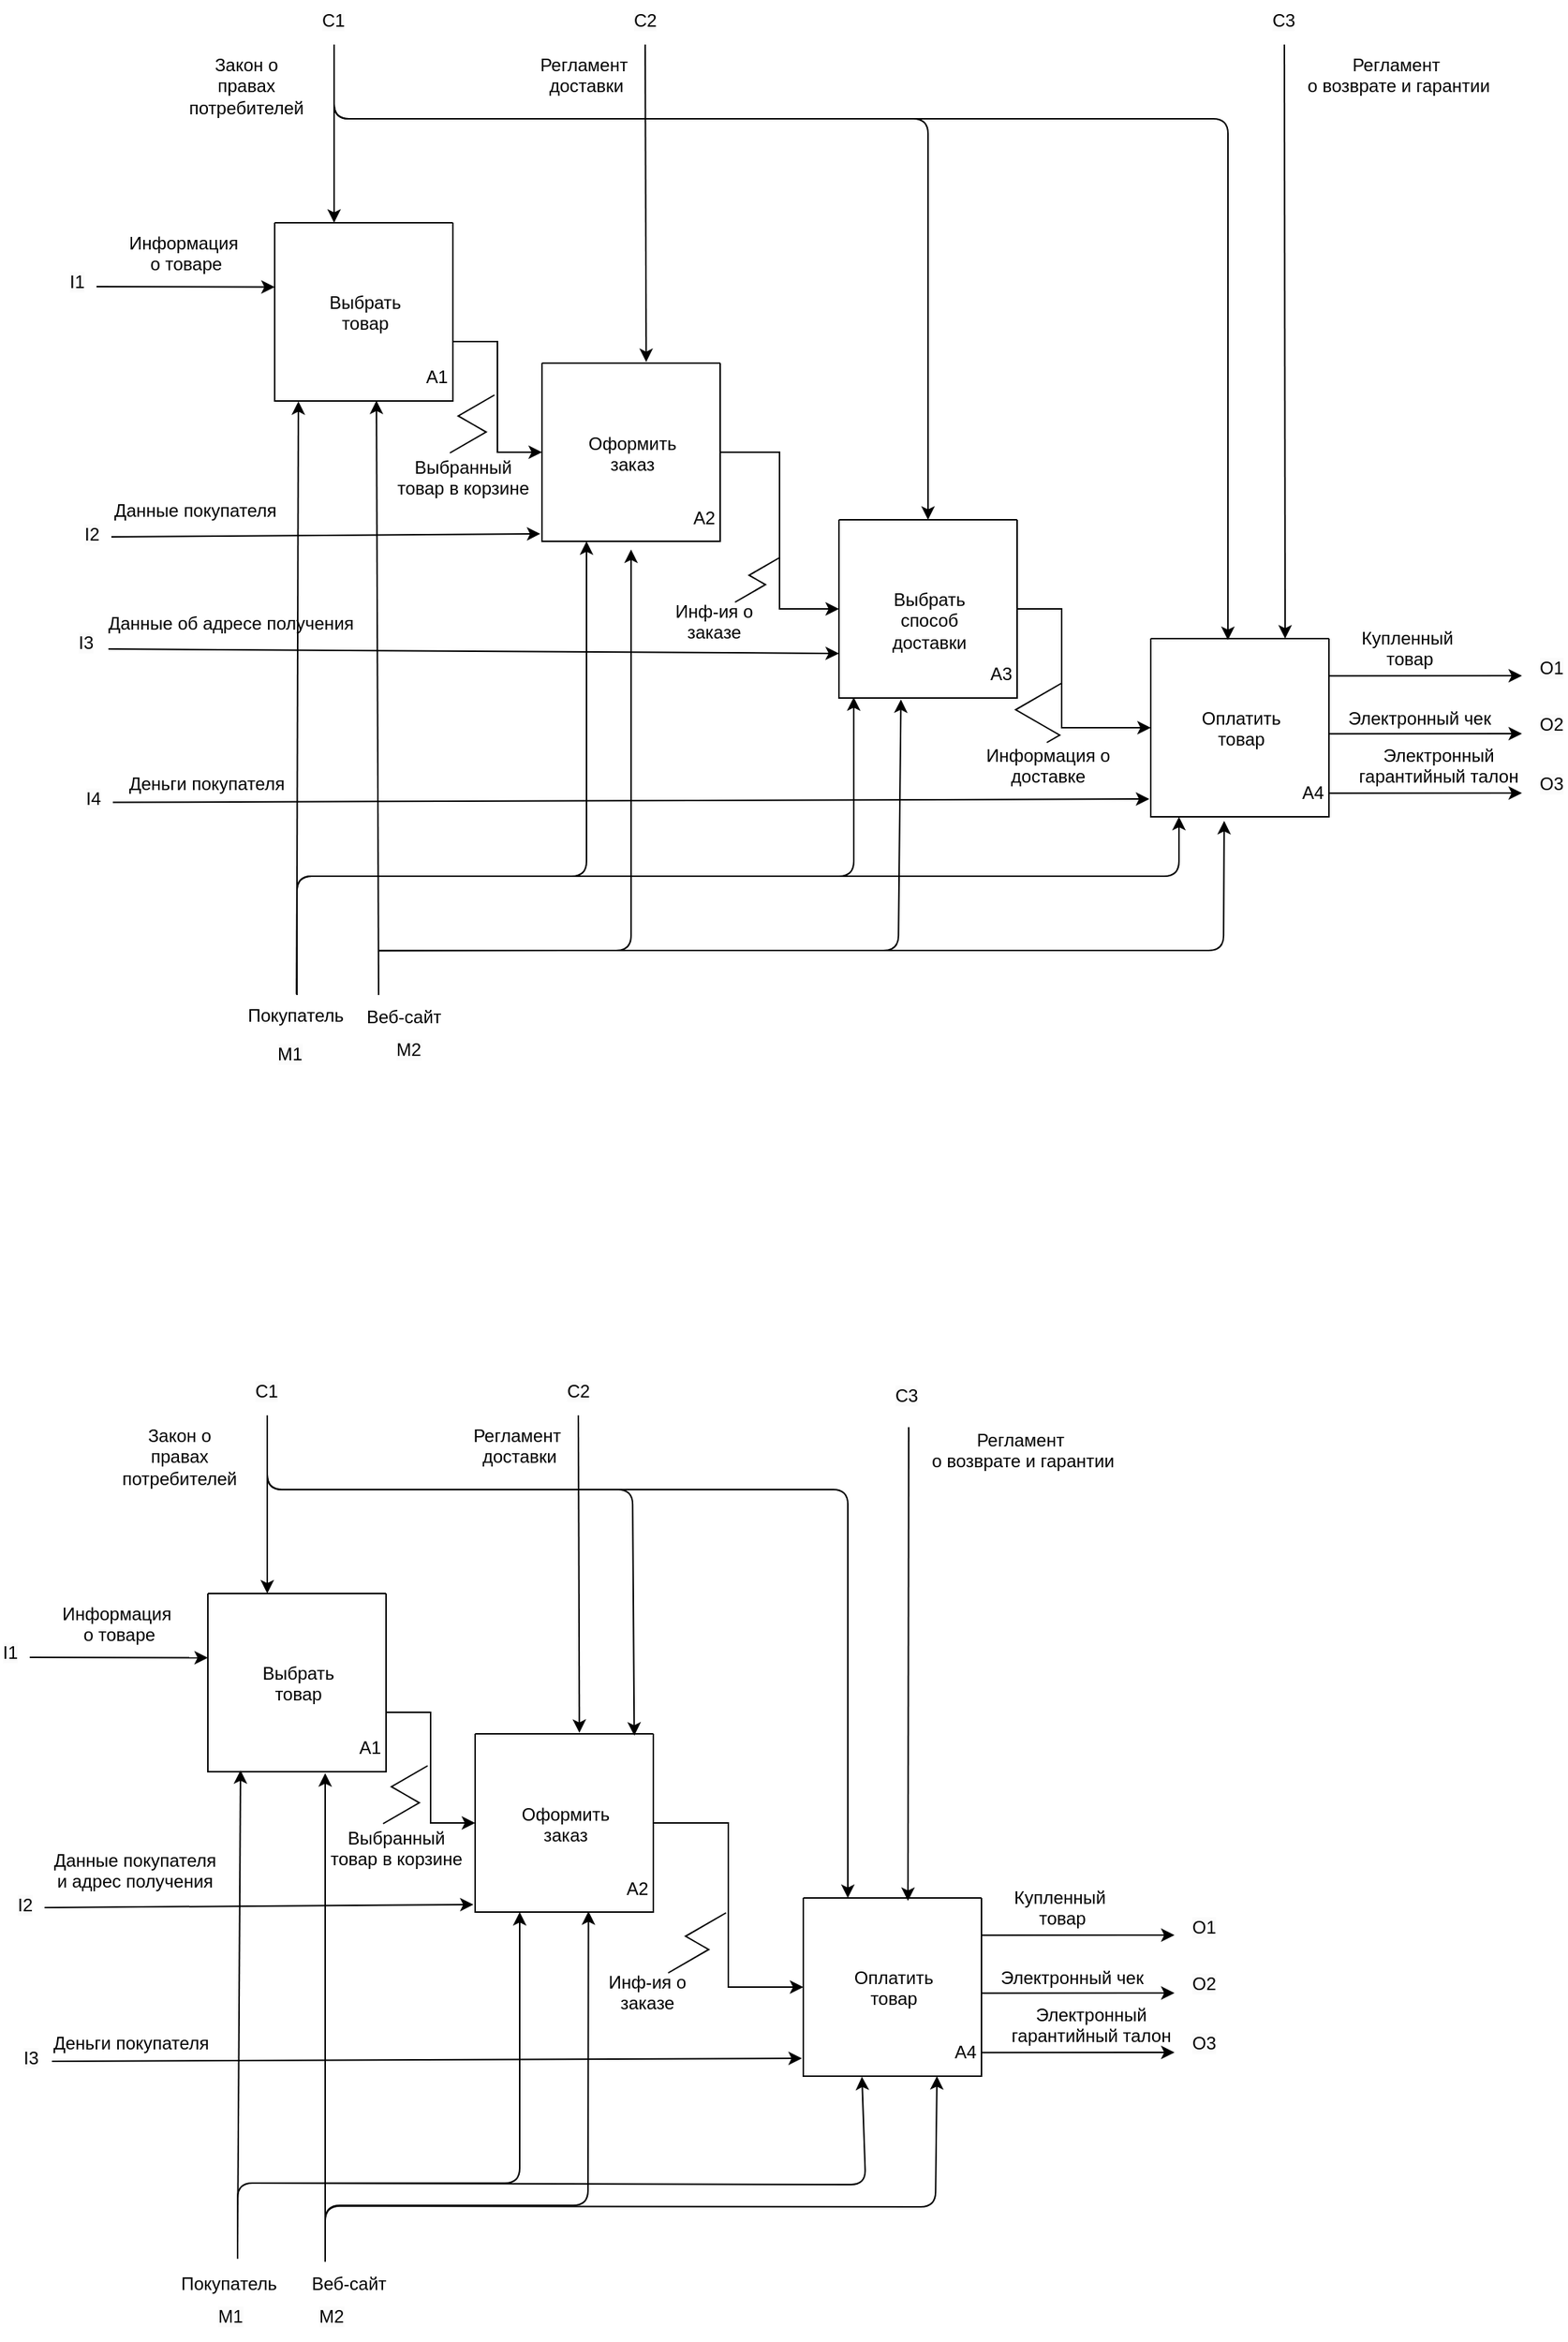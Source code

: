 <mxfile version="23.1.6" type="github">
  <diagram name="Страница — 1" id="Jler92Sf6NgUoxF8YKub">
    <mxGraphModel dx="1843" dy="1203" grid="0" gridSize="10" guides="1" tooltips="1" connect="1" arrows="1" fold="1" page="0" pageScale="1" pageWidth="827" pageHeight="1169" math="0" shadow="0">
      <root>
        <mxCell id="0" />
        <mxCell id="1" parent="0" />
        <mxCell id="cwH7nq8qHNRUDhoMwojD-1" style="edgeStyle=orthogonalEdgeStyle;rounded=0;orthogonalLoop=1;jettySize=auto;html=1;entryX=0;entryY=0.5;entryDx=0;entryDy=0;" parent="1" source="cwH7nq8qHNRUDhoMwojD-4" target="cwH7nq8qHNRUDhoMwojD-9" edge="1">
          <mxGeometry relative="1" as="geometry">
            <Array as="points">
              <mxPoint x="230" y="200" />
              <mxPoint x="230" y="275" />
            </Array>
          </mxGeometry>
        </mxCell>
        <mxCell id="cwH7nq8qHNRUDhoMwojD-4" value="" style="swimlane;startSize=0;" parent="1" vertex="1">
          <mxGeometry x="80" y="120" width="120" height="120" as="geometry" />
        </mxCell>
        <mxCell id="cwH7nq8qHNRUDhoMwojD-5" value="&lt;div style=&quot;text-align: center;&quot;&gt;А1&lt;/div&gt;" style="text;whiteSpace=wrap;html=1;" parent="cwH7nq8qHNRUDhoMwojD-4" vertex="1">
          <mxGeometry x="100" y="90" width="20" height="30" as="geometry" />
        </mxCell>
        <mxCell id="cwH7nq8qHNRUDhoMwojD-6" value="&lt;div style=&quot;text-align: center;&quot;&gt;Выбрать товар&lt;/div&gt;" style="text;whiteSpace=wrap;html=1;" parent="cwH7nq8qHNRUDhoMwojD-4" vertex="1">
          <mxGeometry x="20" y="40" width="80" height="40" as="geometry" />
        </mxCell>
        <mxCell id="cwH7nq8qHNRUDhoMwojD-7" value="" style="endArrow=classic;html=1;rounded=0;" parent="cwH7nq8qHNRUDhoMwojD-4" edge="1">
          <mxGeometry width="50" height="50" relative="1" as="geometry">
            <mxPoint x="40" y="-120" as="sourcePoint" />
            <mxPoint x="40" as="targetPoint" />
          </mxGeometry>
        </mxCell>
        <mxCell id="cwH7nq8qHNRUDhoMwojD-8" style="edgeStyle=orthogonalEdgeStyle;rounded=0;orthogonalLoop=1;jettySize=auto;html=1;exitX=1;exitY=0.5;exitDx=0;exitDy=0;entryX=0;entryY=0.5;entryDx=0;entryDy=0;" parent="1" source="cwH7nq8qHNRUDhoMwojD-9" target="cwH7nq8qHNRUDhoMwojD-18" edge="1">
          <mxGeometry relative="1" as="geometry" />
        </mxCell>
        <mxCell id="cwH7nq8qHNRUDhoMwojD-9" value="" style="swimlane;startSize=0;" parent="1" vertex="1">
          <mxGeometry x="260" y="214.5" width="120" height="120" as="geometry" />
        </mxCell>
        <mxCell id="cwH7nq8qHNRUDhoMwojD-10" value="&lt;div style=&quot;text-align: center;&quot;&gt;А2&lt;/div&gt;" style="text;whiteSpace=wrap;html=1;" parent="cwH7nq8qHNRUDhoMwojD-9" vertex="1">
          <mxGeometry x="100" y="90" width="20" height="30" as="geometry" />
        </mxCell>
        <mxCell id="cwH7nq8qHNRUDhoMwojD-11" value="&lt;div style=&quot;text-align: center;&quot;&gt;Оформить заказ&lt;/div&gt;" style="text;whiteSpace=wrap;html=1;" parent="cwH7nq8qHNRUDhoMwojD-9" vertex="1">
          <mxGeometry x="20" y="40" width="80" height="40" as="geometry" />
        </mxCell>
        <mxCell id="cwH7nq8qHNRUDhoMwojD-12" value="" style="swimlane;startSize=0;" parent="1" vertex="1">
          <mxGeometry x="670" y="400" width="120" height="120" as="geometry" />
        </mxCell>
        <mxCell id="cwH7nq8qHNRUDhoMwojD-13" value="&lt;div style=&quot;text-align: center;&quot;&gt;А4&lt;/div&gt;" style="text;whiteSpace=wrap;html=1;" parent="cwH7nq8qHNRUDhoMwojD-12" vertex="1">
          <mxGeometry x="100" y="90" width="20" height="30" as="geometry" />
        </mxCell>
        <mxCell id="cwH7nq8qHNRUDhoMwojD-14" value="&lt;div style=&quot;text-align: center;&quot;&gt;Оплатить товар&lt;/div&gt;" style="text;whiteSpace=wrap;html=1;" parent="cwH7nq8qHNRUDhoMwojD-12" vertex="1">
          <mxGeometry x="20" y="40" width="80" height="40" as="geometry" />
        </mxCell>
        <mxCell id="cwH7nq8qHNRUDhoMwojD-17" style="edgeStyle=orthogonalEdgeStyle;rounded=0;orthogonalLoop=1;jettySize=auto;html=1;exitX=1;exitY=0.5;exitDx=0;exitDy=0;entryX=0;entryY=0.5;entryDx=0;entryDy=0;" parent="1" source="cwH7nq8qHNRUDhoMwojD-18" target="cwH7nq8qHNRUDhoMwojD-12" edge="1">
          <mxGeometry relative="1" as="geometry">
            <Array as="points">
              <mxPoint x="610" y="380" />
              <mxPoint x="610" y="460" />
            </Array>
          </mxGeometry>
        </mxCell>
        <mxCell id="cwH7nq8qHNRUDhoMwojD-18" value="" style="swimlane;startSize=0;" parent="1" vertex="1">
          <mxGeometry x="460" y="320" width="120" height="120" as="geometry" />
        </mxCell>
        <mxCell id="cwH7nq8qHNRUDhoMwojD-19" value="&lt;div style=&quot;text-align: center;&quot;&gt;А3&lt;/div&gt;" style="text;whiteSpace=wrap;html=1;" parent="cwH7nq8qHNRUDhoMwojD-18" vertex="1">
          <mxGeometry x="100" y="90" width="20" height="30" as="geometry" />
        </mxCell>
        <mxCell id="cwH7nq8qHNRUDhoMwojD-20" value="&lt;div style=&quot;text-align: center;&quot;&gt;Выбрать способ доставки&lt;/div&gt;" style="text;whiteSpace=wrap;html=1;" parent="cwH7nq8qHNRUDhoMwojD-18" vertex="1">
          <mxGeometry x="20" y="40" width="80" height="40" as="geometry" />
        </mxCell>
        <mxCell id="cwH7nq8qHNRUDhoMwojD-21" value="" style="endArrow=classic;html=1;rounded=0;" parent="1" edge="1">
          <mxGeometry width="50" height="50" relative="1" as="geometry">
            <mxPoint x="-40" y="163" as="sourcePoint" />
            <mxPoint x="80.0" y="163.273" as="targetPoint" />
          </mxGeometry>
        </mxCell>
        <mxCell id="cwH7nq8qHNRUDhoMwojD-23" value="&lt;div style=&quot;text-align: center;&quot;&gt;Информация&amp;nbsp;&lt;/div&gt;&lt;div style=&quot;text-align: center;&quot;&gt;о товаре&lt;/div&gt;" style="text;whiteSpace=wrap;html=1;" parent="1" vertex="1">
          <mxGeometry x="-20" y="120" width="80" height="40" as="geometry" />
        </mxCell>
        <mxCell id="cwH7nq8qHNRUDhoMwojD-25" value="&lt;span style=&quot;caret-color: rgb(0, 0, 0); color: rgb(0, 0, 0); font-family: Helvetica; font-style: normal; font-variant-caps: normal; font-weight: 400; letter-spacing: normal; text-align: center; text-indent: 0px; text-transform: none; word-spacing: 0px; -webkit-text-stroke-width: 0px; background-color: rgb(251, 251, 251); text-decoration: none; float: none; display: inline !important;&quot;&gt;&lt;font style=&quot;font-size: 12px;&quot;&gt;I1&lt;/font&gt;&lt;/span&gt;" style="text;whiteSpace=wrap;html=1;" parent="1" vertex="1">
          <mxGeometry x="-60" y="145.5" width="20" height="30" as="geometry" />
        </mxCell>
        <mxCell id="cwH7nq8qHNRUDhoMwojD-27" value="" style="endArrow=classic;html=1;rounded=0;" parent="1" edge="1">
          <mxGeometry width="50" height="50" relative="1" as="geometry">
            <mxPoint x="790" y="425.17" as="sourcePoint" />
            <mxPoint x="920" y="425" as="targetPoint" />
          </mxGeometry>
        </mxCell>
        <mxCell id="cwH7nq8qHNRUDhoMwojD-28" value="" style="endArrow=classic;html=1;rounded=0;" parent="1" edge="1">
          <mxGeometry width="50" height="50" relative="1" as="geometry">
            <mxPoint x="790" y="464.17" as="sourcePoint" />
            <mxPoint x="920" y="464" as="targetPoint" />
          </mxGeometry>
        </mxCell>
        <mxCell id="cwH7nq8qHNRUDhoMwojD-29" value="" style="endArrow=classic;html=1;rounded=0;" parent="1" edge="1">
          <mxGeometry width="50" height="50" relative="1" as="geometry">
            <mxPoint x="790" y="504.17" as="sourcePoint" />
            <mxPoint x="920" y="504" as="targetPoint" />
          </mxGeometry>
        </mxCell>
        <mxCell id="cwH7nq8qHNRUDhoMwojD-30" value="&lt;div style=&quot;text-align: center;&quot;&gt;Купленный&amp;nbsp;&lt;/div&gt;&lt;div style=&quot;text-align: center;&quot;&gt;товар&lt;/div&gt;" style="text;whiteSpace=wrap;html=1;" parent="1" vertex="1">
          <mxGeometry x="810" y="386" width="120" height="20" as="geometry" />
        </mxCell>
        <mxCell id="cwH7nq8qHNRUDhoMwojD-31" value="&lt;div style=&quot;text-align: center;&quot;&gt;Электронный чек&lt;/div&gt;" style="text;whiteSpace=wrap;html=1;" parent="1" vertex="1">
          <mxGeometry x="801" y="440" width="110" height="20" as="geometry" />
        </mxCell>
        <mxCell id="cwH7nq8qHNRUDhoMwojD-32" value="&lt;div style=&quot;text-align: center;&quot;&gt;Электронный гарантийный талон&lt;/div&gt;" style="text;whiteSpace=wrap;html=1;" parent="1" vertex="1">
          <mxGeometry x="796" y="464.75" width="134" height="20" as="geometry" />
        </mxCell>
        <mxCell id="cwH7nq8qHNRUDhoMwojD-33" value="&lt;span style=&quot;caret-color: rgb(0, 0, 0); color: rgb(0, 0, 0); font-family: Helvetica; font-style: normal; font-variant-caps: normal; font-weight: 400; letter-spacing: normal; text-align: center; text-indent: 0px; text-transform: none; word-spacing: 0px; -webkit-text-stroke-width: 0px; background-color: rgb(251, 251, 251); text-decoration: none; float: none; display: inline !important;&quot;&gt;&lt;font style=&quot;font-size: 12px;&quot;&gt;О1&lt;/font&gt;&lt;/span&gt;" style="text;whiteSpace=wrap;html=1;" parent="1" vertex="1">
          <mxGeometry x="930" y="406" width="20" height="30" as="geometry" />
        </mxCell>
        <mxCell id="cwH7nq8qHNRUDhoMwojD-34" value="&lt;span style=&quot;caret-color: rgb(0, 0, 0); color: rgb(0, 0, 0); font-family: Helvetica; font-style: normal; font-variant-caps: normal; font-weight: 400; letter-spacing: normal; text-align: center; text-indent: 0px; text-transform: none; word-spacing: 0px; -webkit-text-stroke-width: 0px; background-color: rgb(251, 251, 251); text-decoration: none; float: none; display: inline !important;&quot;&gt;&lt;font style=&quot;font-size: 12px;&quot;&gt;O2&lt;/font&gt;&lt;/span&gt;" style="text;whiteSpace=wrap;html=1;" parent="1" vertex="1">
          <mxGeometry x="930" y="444" width="20" height="30" as="geometry" />
        </mxCell>
        <mxCell id="cwH7nq8qHNRUDhoMwojD-35" value="&lt;span style=&quot;caret-color: rgb(0, 0, 0); color: rgb(0, 0, 0); font-family: Helvetica; font-style: normal; font-variant-caps: normal; font-weight: 400; letter-spacing: normal; text-align: center; text-indent: 0px; text-transform: none; word-spacing: 0px; -webkit-text-stroke-width: 0px; background-color: rgb(251, 251, 251); text-decoration: none; float: none; display: inline !important;&quot;&gt;&lt;font style=&quot;font-size: 12px;&quot;&gt;O3&lt;/font&gt;&lt;/span&gt;" style="text;whiteSpace=wrap;html=1;" parent="1" vertex="1">
          <mxGeometry x="930" y="484" width="20" height="30" as="geometry" />
        </mxCell>
        <mxCell id="cwH7nq8qHNRUDhoMwojD-36" value="&lt;div style=&quot;text-align: center;&quot;&gt;Выбранный товар в корзине&lt;/div&gt;" style="text;whiteSpace=wrap;html=1;" parent="1" vertex="1">
          <mxGeometry x="160" y="270.5" width="92" height="45" as="geometry" />
        </mxCell>
        <mxCell id="cwH7nq8qHNRUDhoMwojD-39" value="" style="edgeStyle=isometricEdgeStyle;endArrow=none;html=1;rounded=0;exitX=0.5;exitY=0;exitDx=0;exitDy=0;" parent="1" edge="1">
          <mxGeometry width="50" height="100" relative="1" as="geometry">
            <mxPoint x="198" y="275" as="sourcePoint" />
            <mxPoint x="228" y="236" as="targetPoint" />
          </mxGeometry>
        </mxCell>
        <mxCell id="cwH7nq8qHNRUDhoMwojD-40" value="&lt;div style=&quot;text-align: center;&quot;&gt;Инф-ия о заказе&lt;/div&gt;" style="text;whiteSpace=wrap;html=1;" parent="1" vertex="1">
          <mxGeometry x="340" y="367.75" width="70" height="42.25" as="geometry" />
        </mxCell>
        <mxCell id="cwH7nq8qHNRUDhoMwojD-41" value="&lt;div style=&quot;text-align: center;&quot;&gt;Информация о доставке&lt;/div&gt;" style="text;whiteSpace=wrap;html=1;" parent="1" vertex="1">
          <mxGeometry x="550" y="464.75" width="100" height="33.25" as="geometry" />
        </mxCell>
        <mxCell id="cwH7nq8qHNRUDhoMwojD-42" value="" style="edgeStyle=isometricEdgeStyle;endArrow=none;html=1;rounded=0;" parent="1" edge="1">
          <mxGeometry width="50" height="100" relative="1" as="geometry">
            <mxPoint x="600" y="470" as="sourcePoint" />
            <mxPoint x="610" y="430" as="targetPoint" />
            <Array as="points">
              <mxPoint x="600" y="460" />
            </Array>
          </mxGeometry>
        </mxCell>
        <mxCell id="cwH7nq8qHNRUDhoMwojD-43" value="&lt;div style=&quot;text-align: center;&quot;&gt;Закон о правах потребителей&lt;/div&gt;" style="text;whiteSpace=wrap;html=1;" parent="1" vertex="1">
          <mxGeometry x="20" width="80" height="50" as="geometry" />
        </mxCell>
        <mxCell id="cwH7nq8qHNRUDhoMwojD-44" value="&lt;span style=&quot;caret-color: rgb(0, 0, 0); color: rgb(0, 0, 0); font-family: Helvetica; font-style: normal; font-variant-caps: normal; font-weight: 400; letter-spacing: normal; text-align: center; text-indent: 0px; text-transform: none; word-spacing: 0px; -webkit-text-stroke-width: 0px; background-color: rgb(251, 251, 251); text-decoration: none; float: none; display: inline !important;&quot;&gt;&lt;font style=&quot;font-size: 12px;&quot;&gt;С1&lt;/font&gt;&lt;/span&gt;" style="text;whiteSpace=wrap;html=1;" parent="1" vertex="1">
          <mxGeometry x="110" y="-30" width="20" height="30" as="geometry" />
        </mxCell>
        <mxCell id="cwH7nq8qHNRUDhoMwojD-45" value="&lt;span style=&quot;caret-color: rgb(0, 0, 0); color: rgb(0, 0, 0); font-family: Helvetica; font-style: normal; font-variant-caps: normal; font-weight: 400; letter-spacing: normal; text-align: center; text-indent: 0px; text-transform: none; word-spacing: 0px; -webkit-text-stroke-width: 0px; background-color: rgb(251, 251, 251); text-decoration: none; float: none; display: inline !important;&quot;&gt;&lt;font style=&quot;font-size: 12px;&quot;&gt;С2&lt;/font&gt;&lt;/span&gt;" style="text;whiteSpace=wrap;html=1;" parent="1" vertex="1">
          <mxGeometry x="320" y="-30" width="20" height="30" as="geometry" />
        </mxCell>
        <mxCell id="cwH7nq8qHNRUDhoMwojD-46" value="" style="endArrow=classic;html=1;rounded=1;entryX=0.5;entryY=0;entryDx=0;entryDy=0;curved=0;" parent="1" target="cwH7nq8qHNRUDhoMwojD-18" edge="1">
          <mxGeometry width="50" height="50" relative="1" as="geometry">
            <mxPoint x="120" as="sourcePoint" />
            <mxPoint x="170" y="-50" as="targetPoint" />
            <Array as="points">
              <mxPoint x="120" y="50" />
              <mxPoint x="520" y="50" />
            </Array>
          </mxGeometry>
        </mxCell>
        <mxCell id="cwH7nq8qHNRUDhoMwojD-47" value="" style="endArrow=classic;html=1;rounded=1;entryX=0.433;entryY=0.008;entryDx=0;entryDy=0;curved=0;entryPerimeter=0;" parent="1" target="cwH7nq8qHNRUDhoMwojD-12" edge="1">
          <mxGeometry width="50" height="50" relative="1" as="geometry">
            <mxPoint x="120" y="0.5" as="sourcePoint" />
            <mxPoint x="520" y="320.5" as="targetPoint" />
            <Array as="points">
              <mxPoint x="120" y="50" />
              <mxPoint x="420" y="50" />
              <mxPoint x="722" y="50" />
            </Array>
          </mxGeometry>
        </mxCell>
        <mxCell id="cwH7nq8qHNRUDhoMwojD-48" value="" style="endArrow=classic;html=1;rounded=0;entryX=0.585;entryY=-0.006;entryDx=0;entryDy=0;entryPerimeter=0;" parent="1" target="cwH7nq8qHNRUDhoMwojD-9" edge="1">
          <mxGeometry width="50" height="50" relative="1" as="geometry">
            <mxPoint x="329.5" as="sourcePoint" />
            <mxPoint x="329.5" y="120" as="targetPoint" />
          </mxGeometry>
        </mxCell>
        <mxCell id="cwH7nq8qHNRUDhoMwojD-49" value="&lt;div style=&quot;&quot;&gt;Регламент&amp;nbsp;&lt;/div&gt;&lt;div style=&quot;&quot;&gt;доставки&lt;/div&gt;" style="text;whiteSpace=wrap;html=1;align=center;" parent="1" vertex="1">
          <mxGeometry x="250" width="80" height="50" as="geometry" />
        </mxCell>
        <mxCell id="cwH7nq8qHNRUDhoMwojD-50" value="" style="endArrow=classic;html=1;rounded=0;entryX=0.585;entryY=-0.006;entryDx=0;entryDy=0;entryPerimeter=0;" parent="1" edge="1">
          <mxGeometry width="50" height="50" relative="1" as="geometry">
            <mxPoint x="760" as="sourcePoint" />
            <mxPoint x="760.5" y="400" as="targetPoint" />
          </mxGeometry>
        </mxCell>
        <mxCell id="cwH7nq8qHNRUDhoMwojD-51" value="&lt;span style=&quot;caret-color: rgb(0, 0, 0); color: rgb(0, 0, 0); font-family: Helvetica; font-style: normal; font-variant-caps: normal; font-weight: 400; letter-spacing: normal; text-align: center; text-indent: 0px; text-transform: none; word-spacing: 0px; -webkit-text-stroke-width: 0px; background-color: rgb(251, 251, 251); text-decoration: none; float: none; display: inline !important;&quot;&gt;&lt;font style=&quot;font-size: 12px;&quot;&gt;С3&lt;/font&gt;&lt;/span&gt;" style="text;whiteSpace=wrap;html=1;" parent="1" vertex="1">
          <mxGeometry x="750" y="-30" width="20" height="30" as="geometry" />
        </mxCell>
        <mxCell id="cwH7nq8qHNRUDhoMwojD-52" value="&lt;div style=&quot;&quot;&gt;Регламент&amp;nbsp;&lt;br style=&quot;border-color: var(--border-color);&quot;&gt;о возврате и гарантии&lt;br&gt;&lt;/div&gt;" style="text;whiteSpace=wrap;html=1;align=center;" parent="1" vertex="1">
          <mxGeometry x="767" width="140" height="50" as="geometry" />
        </mxCell>
        <mxCell id="cwH7nq8qHNRUDhoMwojD-53" value="" style="endArrow=classic;html=1;rounded=0;entryX=-0.009;entryY=0.958;entryDx=0;entryDy=0;entryPerimeter=0;" parent="1" target="cwH7nq8qHNRUDhoMwojD-9" edge="1">
          <mxGeometry width="50" height="50" relative="1" as="geometry">
            <mxPoint x="-30" y="331.5" as="sourcePoint" />
            <mxPoint x="256.76" y="330" as="targetPoint" />
          </mxGeometry>
        </mxCell>
        <mxCell id="cwH7nq8qHNRUDhoMwojD-54" value="&lt;div style=&quot;text-align: center;&quot;&gt;Данные покупателя&lt;br&gt;&lt;/div&gt;" style="text;whiteSpace=wrap;html=1;" parent="1" vertex="1">
          <mxGeometry x="-30" y="300" width="120" height="30" as="geometry" />
        </mxCell>
        <mxCell id="cwH7nq8qHNRUDhoMwojD-55" value="&lt;span style=&quot;caret-color: rgb(0, 0, 0); color: rgb(0, 0, 0); font-family: Helvetica; font-style: normal; font-variant-caps: normal; font-weight: 400; letter-spacing: normal; text-align: center; text-indent: 0px; text-transform: none; word-spacing: 0px; -webkit-text-stroke-width: 0px; background-color: rgb(251, 251, 251); text-decoration: none; float: none; display: inline !important;&quot;&gt;&lt;font style=&quot;font-size: 12px;&quot;&gt;I2&lt;/font&gt;&lt;/span&gt;" style="text;whiteSpace=wrap;html=1;" parent="1" vertex="1">
          <mxGeometry x="-50" y="315.5" width="20" height="30" as="geometry" />
        </mxCell>
        <mxCell id="cwH7nq8qHNRUDhoMwojD-56" value="" style="endArrow=classic;html=1;rounded=0;entryX=-0.008;entryY=0.9;entryDx=0;entryDy=0;entryPerimeter=0;" parent="1" target="cwH7nq8qHNRUDhoMwojD-12" edge="1">
          <mxGeometry width="50" height="50" relative="1" as="geometry">
            <mxPoint x="-29" y="510.25" as="sourcePoint" />
            <mxPoint x="260" y="507.75" as="targetPoint" />
          </mxGeometry>
        </mxCell>
        <mxCell id="cwH7nq8qHNRUDhoMwojD-57" value="&lt;div style=&quot;text-align: center;&quot;&gt;Деньги покупателя&lt;br&gt;&lt;/div&gt;" style="text;whiteSpace=wrap;html=1;" parent="1" vertex="1">
          <mxGeometry x="-20" y="484" width="120" height="22" as="geometry" />
        </mxCell>
        <mxCell id="cwH7nq8qHNRUDhoMwojD-58" value="&lt;span style=&quot;caret-color: rgb(0, 0, 0); color: rgb(0, 0, 0); font-family: Helvetica; font-style: normal; font-variant-caps: normal; font-weight: 400; letter-spacing: normal; text-align: center; text-indent: 0px; text-transform: none; word-spacing: 0px; -webkit-text-stroke-width: 0px; background-color: rgb(251, 251, 251); text-decoration: none; float: none; display: inline !important;&quot;&gt;&lt;font style=&quot;font-size: 12px;&quot;&gt;I4&lt;/font&gt;&lt;/span&gt;" style="text;whiteSpace=wrap;html=1;" parent="1" vertex="1">
          <mxGeometry x="-49" y="494.25" width="20" height="30" as="geometry" />
        </mxCell>
        <mxCell id="cwH7nq8qHNRUDhoMwojD-59" value="" style="endArrow=classic;html=1;rounded=0;entryX=0.133;entryY=1.002;entryDx=0;entryDy=0;entryPerimeter=0;exitX=0.435;exitY=-0.032;exitDx=0;exitDy=0;exitPerimeter=0;" parent="1" source="cwH7nq8qHNRUDhoMwojD-63" target="cwH7nq8qHNRUDhoMwojD-4" edge="1">
          <mxGeometry width="50" height="50" relative="1" as="geometry">
            <mxPoint x="90" y="630" as="sourcePoint" />
            <mxPoint x="170" y="590" as="targetPoint" />
          </mxGeometry>
        </mxCell>
        <mxCell id="cwH7nq8qHNRUDhoMwojD-60" value="" style="endArrow=classic;html=1;rounded=1;entryX=0.083;entryY=0.996;entryDx=0;entryDy=0;entryPerimeter=0;curved=0;exitX=0.435;exitY=-0.022;exitDx=0;exitDy=0;exitPerimeter=0;" parent="1" source="cwH7nq8qHNRUDhoMwojD-63" target="cwH7nq8qHNRUDhoMwojD-18" edge="1">
          <mxGeometry width="50" height="50" relative="1" as="geometry">
            <mxPoint x="120" y="640" as="sourcePoint" />
            <mxPoint x="170" y="590" as="targetPoint" />
            <Array as="points">
              <mxPoint x="95" y="560" />
              <mxPoint x="470" y="560" />
            </Array>
          </mxGeometry>
        </mxCell>
        <mxCell id="cwH7nq8qHNRUDhoMwojD-61" value="" style="endArrow=classic;html=1;rounded=0;entryX=0.571;entryY=0.998;entryDx=0;entryDy=0;entryPerimeter=0;" parent="1" target="cwH7nq8qHNRUDhoMwojD-4" edge="1">
          <mxGeometry width="50" height="50" relative="1" as="geometry">
            <mxPoint x="150" y="640" as="sourcePoint" />
            <mxPoint x="160.0" y="240" as="targetPoint" />
          </mxGeometry>
        </mxCell>
        <mxCell id="cwH7nq8qHNRUDhoMwojD-62" value="" style="endArrow=classic;html=1;rounded=1;entryX=0.412;entryY=1.023;entryDx=0;entryDy=0;entryPerimeter=0;curved=0;" parent="1" target="cwH7nq8qHNRUDhoMwojD-12" edge="1">
          <mxGeometry width="50" height="50" relative="1" as="geometry">
            <mxPoint x="150" y="610" as="sourcePoint" />
            <mxPoint x="490" y="440" as="targetPoint" />
            <Array as="points">
              <mxPoint x="490" y="610" />
              <mxPoint x="719" y="610" />
            </Array>
          </mxGeometry>
        </mxCell>
        <mxCell id="cwH7nq8qHNRUDhoMwojD-63" value="&lt;div style=&quot;text-align: center;&quot;&gt;Покупатель&lt;br&gt;&lt;/div&gt;" style="text;whiteSpace=wrap;html=1;" parent="1" vertex="1">
          <mxGeometry x="60" y="640" width="80" height="22" as="geometry" />
        </mxCell>
        <mxCell id="cwH7nq8qHNRUDhoMwojD-64" value="&lt;div style=&quot;text-align: center;&quot;&gt;Веб-сайт&lt;br&gt;&lt;/div&gt;" style="text;whiteSpace=wrap;html=1;" parent="1" vertex="1">
          <mxGeometry x="140" y="641" width="60" height="22" as="geometry" />
        </mxCell>
        <mxCell id="cwH7nq8qHNRUDhoMwojD-66" value="&lt;span style=&quot;caret-color: rgb(0, 0, 0); color: rgb(0, 0, 0); font-family: Helvetica; font-style: normal; font-variant-caps: normal; font-weight: 400; letter-spacing: normal; text-align: center; text-indent: 0px; text-transform: none; word-spacing: 0px; -webkit-text-stroke-width: 0px; background-color: rgb(251, 251, 251); text-decoration: none; float: none; display: inline !important;&quot;&gt;&lt;font style=&quot;font-size: 12px;&quot;&gt;M1&lt;/font&gt;&lt;/span&gt;" style="text;whiteSpace=wrap;html=1;" parent="1" vertex="1">
          <mxGeometry x="80" y="666" width="20" height="30" as="geometry" />
        </mxCell>
        <mxCell id="cwH7nq8qHNRUDhoMwojD-67" value="&lt;span style=&quot;caret-color: rgb(0, 0, 0); color: rgb(0, 0, 0); font-family: Helvetica; font-style: normal; font-variant-caps: normal; font-weight: 400; letter-spacing: normal; text-align: center; text-indent: 0px; text-transform: none; word-spacing: 0px; -webkit-text-stroke-width: 0px; background-color: rgb(251, 251, 251); text-decoration: none; float: none; display: inline !important;&quot;&gt;&lt;font style=&quot;font-size: 12px;&quot;&gt;M2&lt;/font&gt;&lt;/span&gt;" style="text;whiteSpace=wrap;html=1;" parent="1" vertex="1">
          <mxGeometry x="160" y="663" width="20" height="30" as="geometry" />
        </mxCell>
        <mxCell id="cwH7nq8qHNRUDhoMwojD-69" value="" style="edgeStyle=isometricEdgeStyle;endArrow=none;html=1;rounded=0;exitX=0.5;exitY=0;exitDx=0;exitDy=0;" parent="1" edge="1">
          <mxGeometry width="50" height="100" relative="1" as="geometry">
            <mxPoint x="390" y="375.5" as="sourcePoint" />
            <mxPoint x="420" y="345.5" as="targetPoint" />
          </mxGeometry>
        </mxCell>
        <mxCell id="cwH7nq8qHNRUDhoMwojD-70" value="" style="endArrow=classic;html=1;rounded=1;entryX=0.412;entryY=1.023;entryDx=0;entryDy=0;entryPerimeter=0;curved=0;" parent="1" edge="1">
          <mxGeometry width="50" height="50" relative="1" as="geometry">
            <mxPoint x="110" y="560" as="sourcePoint" />
            <mxPoint x="689" y="520" as="targetPoint" />
            <Array as="points">
              <mxPoint x="689" y="560" />
            </Array>
          </mxGeometry>
        </mxCell>
        <mxCell id="cwH7nq8qHNRUDhoMwojD-71" value="" style="endArrow=classic;html=1;rounded=1;curved=0;" parent="1" edge="1">
          <mxGeometry width="50" height="50" relative="1" as="geometry">
            <mxPoint x="150" y="610.25" as="sourcePoint" />
            <mxPoint x="320" y="340" as="targetPoint" />
            <Array as="points">
              <mxPoint x="300" y="610" />
              <mxPoint x="280" y="610" />
              <mxPoint x="320" y="610" />
            </Array>
          </mxGeometry>
        </mxCell>
        <mxCell id="cwH7nq8qHNRUDhoMwojD-72" value="" style="endArrow=classic;html=1;rounded=1;entryX=0.25;entryY=1;entryDx=0;entryDy=0;curved=0;exitX=0.435;exitY=-0.022;exitDx=0;exitDy=0;exitPerimeter=0;" parent="1" target="cwH7nq8qHNRUDhoMwojD-9" edge="1">
          <mxGeometry width="50" height="50" relative="1" as="geometry">
            <mxPoint x="95" y="640" as="sourcePoint" />
            <mxPoint x="470" y="440" as="targetPoint" />
            <Array as="points">
              <mxPoint x="95" y="560" />
              <mxPoint x="290" y="560" />
            </Array>
          </mxGeometry>
        </mxCell>
        <mxCell id="cwH7nq8qHNRUDhoMwojD-74" value="" style="endArrow=classic;html=1;rounded=1;curved=0;entryX=0.348;entryY=1.008;entryDx=0;entryDy=0;entryPerimeter=0;" parent="1" target="cwH7nq8qHNRUDhoMwojD-18" edge="1">
          <mxGeometry width="50" height="50" relative="1" as="geometry">
            <mxPoint x="170" y="610" as="sourcePoint" />
            <mxPoint x="520" y="440" as="targetPoint" />
            <Array as="points">
              <mxPoint x="500" y="610" />
            </Array>
          </mxGeometry>
        </mxCell>
        <mxCell id="Y0prcmTENNmvz4b--yGm-6" value="" style="endArrow=classic;html=1;rounded=0;entryX=0;entryY=0.75;entryDx=0;entryDy=0;" edge="1" parent="1" target="cwH7nq8qHNRUDhoMwojD-18">
          <mxGeometry width="50" height="50" relative="1" as="geometry">
            <mxPoint x="-32" y="407" as="sourcePoint" />
            <mxPoint x="254.5" y="415" as="targetPoint" />
          </mxGeometry>
        </mxCell>
        <mxCell id="Y0prcmTENNmvz4b--yGm-7" value="&lt;div style=&quot;text-align: center;&quot;&gt;Данные об адресе получения&lt;br&gt;&lt;/div&gt;" style="text;whiteSpace=wrap;html=1;" vertex="1" parent="1">
          <mxGeometry x="-34.5" y="376" width="194.5" height="30" as="geometry" />
        </mxCell>
        <mxCell id="Y0prcmTENNmvz4b--yGm-8" value="&lt;span style=&quot;caret-color: rgb(0, 0, 0); color: rgb(0, 0, 0); font-family: Helvetica; font-style: normal; font-variant-caps: normal; font-weight: 400; letter-spacing: normal; text-align: center; text-indent: 0px; text-transform: none; word-spacing: 0px; -webkit-text-stroke-width: 0px; background-color: rgb(251, 251, 251); text-decoration: none; float: none; display: inline !important;&quot;&gt;&lt;font style=&quot;font-size: 12px;&quot;&gt;I3&lt;/font&gt;&lt;/span&gt;" style="text;whiteSpace=wrap;html=1;" vertex="1" parent="1">
          <mxGeometry x="-54.5" y="389" width="20" height="30" as="geometry" />
        </mxCell>
        <mxCell id="Y0prcmTENNmvz4b--yGm-75" style="edgeStyle=orthogonalEdgeStyle;rounded=0;orthogonalLoop=1;jettySize=auto;html=1;entryX=0;entryY=0.5;entryDx=0;entryDy=0;" edge="1" parent="1" source="Y0prcmTENNmvz4b--yGm-76" target="Y0prcmTENNmvz4b--yGm-81">
          <mxGeometry relative="1" as="geometry">
            <Array as="points">
              <mxPoint x="185" y="1123" />
              <mxPoint x="185" y="1198" />
            </Array>
          </mxGeometry>
        </mxCell>
        <mxCell id="Y0prcmTENNmvz4b--yGm-76" value="" style="swimlane;startSize=0;" vertex="1" parent="1">
          <mxGeometry x="35" y="1043" width="120" height="120" as="geometry" />
        </mxCell>
        <mxCell id="Y0prcmTENNmvz4b--yGm-77" value="&lt;div style=&quot;text-align: center;&quot;&gt;А1&lt;/div&gt;" style="text;whiteSpace=wrap;html=1;" vertex="1" parent="Y0prcmTENNmvz4b--yGm-76">
          <mxGeometry x="100" y="90" width="20" height="30" as="geometry" />
        </mxCell>
        <mxCell id="Y0prcmTENNmvz4b--yGm-78" value="&lt;div style=&quot;text-align: center;&quot;&gt;Выбрать товар&lt;/div&gt;" style="text;whiteSpace=wrap;html=1;" vertex="1" parent="Y0prcmTENNmvz4b--yGm-76">
          <mxGeometry x="20" y="40" width="80" height="40" as="geometry" />
        </mxCell>
        <mxCell id="Y0prcmTENNmvz4b--yGm-79" value="" style="endArrow=classic;html=1;rounded=0;" edge="1" parent="Y0prcmTENNmvz4b--yGm-76">
          <mxGeometry width="50" height="50" relative="1" as="geometry">
            <mxPoint x="40" y="-120" as="sourcePoint" />
            <mxPoint x="40" as="targetPoint" />
          </mxGeometry>
        </mxCell>
        <mxCell id="Y0prcmTENNmvz4b--yGm-80" style="edgeStyle=orthogonalEdgeStyle;rounded=0;orthogonalLoop=1;jettySize=auto;html=1;exitX=1;exitY=0.5;exitDx=0;exitDy=0;entryX=0;entryY=0.5;entryDx=0;entryDy=0;" edge="1" parent="1" source="Y0prcmTENNmvz4b--yGm-81" target="Y0prcmTENNmvz4b--yGm-84">
          <mxGeometry relative="1" as="geometry">
            <mxPoint x="415" y="1303" as="targetPoint" />
          </mxGeometry>
        </mxCell>
        <mxCell id="Y0prcmTENNmvz4b--yGm-81" value="" style="swimlane;startSize=0;" vertex="1" parent="1">
          <mxGeometry x="215" y="1137.5" width="120" height="120" as="geometry" />
        </mxCell>
        <mxCell id="Y0prcmTENNmvz4b--yGm-82" value="&lt;div style=&quot;text-align: center;&quot;&gt;А2&lt;/div&gt;" style="text;whiteSpace=wrap;html=1;" vertex="1" parent="Y0prcmTENNmvz4b--yGm-81">
          <mxGeometry x="100" y="90" width="20" height="30" as="geometry" />
        </mxCell>
        <mxCell id="Y0prcmTENNmvz4b--yGm-83" value="&lt;div style=&quot;text-align: center;&quot;&gt;Оформить заказ&lt;/div&gt;" style="text;whiteSpace=wrap;html=1;" vertex="1" parent="Y0prcmTENNmvz4b--yGm-81">
          <mxGeometry x="20" y="40" width="80" height="40" as="geometry" />
        </mxCell>
        <mxCell id="Y0prcmTENNmvz4b--yGm-84" value="" style="swimlane;startSize=0;" vertex="1" parent="1">
          <mxGeometry x="436" y="1248" width="120" height="120" as="geometry" />
        </mxCell>
        <mxCell id="Y0prcmTENNmvz4b--yGm-85" value="&lt;div style=&quot;text-align: center;&quot;&gt;А4&lt;/div&gt;" style="text;whiteSpace=wrap;html=1;" vertex="1" parent="Y0prcmTENNmvz4b--yGm-84">
          <mxGeometry x="100" y="90" width="20" height="30" as="geometry" />
        </mxCell>
        <mxCell id="Y0prcmTENNmvz4b--yGm-86" value="&lt;div style=&quot;text-align: center;&quot;&gt;Оплатить товар&lt;/div&gt;" style="text;whiteSpace=wrap;html=1;" vertex="1" parent="Y0prcmTENNmvz4b--yGm-84">
          <mxGeometry x="20" y="40" width="80" height="40" as="geometry" />
        </mxCell>
        <mxCell id="Y0prcmTENNmvz4b--yGm-115" value="" style="endArrow=classic;html=1;rounded=0;entryX=0.585;entryY=-0.006;entryDx=0;entryDy=0;entryPerimeter=0;" edge="1" parent="Y0prcmTENNmvz4b--yGm-84">
          <mxGeometry width="50" height="50" relative="1" as="geometry">
            <mxPoint x="71" y="-317" as="sourcePoint" />
            <mxPoint x="70.5" y="2" as="targetPoint" />
          </mxGeometry>
        </mxCell>
        <mxCell id="Y0prcmTENNmvz4b--yGm-91" value="" style="endArrow=classic;html=1;rounded=0;" edge="1" parent="1">
          <mxGeometry width="50" height="50" relative="1" as="geometry">
            <mxPoint x="-85" y="1086" as="sourcePoint" />
            <mxPoint x="35.0" y="1086.273" as="targetPoint" />
          </mxGeometry>
        </mxCell>
        <mxCell id="Y0prcmTENNmvz4b--yGm-92" value="&lt;div style=&quot;text-align: center;&quot;&gt;Информация&amp;nbsp;&lt;/div&gt;&lt;div style=&quot;text-align: center;&quot;&gt;о товаре&lt;/div&gt;" style="text;whiteSpace=wrap;html=1;" vertex="1" parent="1">
          <mxGeometry x="-65" y="1043" width="80" height="40" as="geometry" />
        </mxCell>
        <mxCell id="Y0prcmTENNmvz4b--yGm-93" value="&lt;span style=&quot;caret-color: rgb(0, 0, 0); color: rgb(0, 0, 0); font-family: Helvetica; font-style: normal; font-variant-caps: normal; font-weight: 400; letter-spacing: normal; text-align: center; text-indent: 0px; text-transform: none; word-spacing: 0px; -webkit-text-stroke-width: 0px; background-color: rgb(251, 251, 251); text-decoration: none; float: none; display: inline !important;&quot;&gt;&lt;font style=&quot;font-size: 12px;&quot;&gt;I1&lt;/font&gt;&lt;/span&gt;" style="text;whiteSpace=wrap;html=1;" vertex="1" parent="1">
          <mxGeometry x="-105" y="1068.5" width="20" height="30" as="geometry" />
        </mxCell>
        <mxCell id="Y0prcmTENNmvz4b--yGm-94" value="" style="endArrow=classic;html=1;rounded=0;" edge="1" parent="1">
          <mxGeometry width="50" height="50" relative="1" as="geometry">
            <mxPoint x="556" y="1273.17" as="sourcePoint" />
            <mxPoint x="686" y="1273" as="targetPoint" />
          </mxGeometry>
        </mxCell>
        <mxCell id="Y0prcmTENNmvz4b--yGm-95" value="" style="endArrow=classic;html=1;rounded=0;" edge="1" parent="1">
          <mxGeometry width="50" height="50" relative="1" as="geometry">
            <mxPoint x="556" y="1312.17" as="sourcePoint" />
            <mxPoint x="686" y="1312" as="targetPoint" />
          </mxGeometry>
        </mxCell>
        <mxCell id="Y0prcmTENNmvz4b--yGm-96" value="" style="endArrow=classic;html=1;rounded=0;" edge="1" parent="1">
          <mxGeometry width="50" height="50" relative="1" as="geometry">
            <mxPoint x="556" y="1352.17" as="sourcePoint" />
            <mxPoint x="686" y="1352" as="targetPoint" />
          </mxGeometry>
        </mxCell>
        <mxCell id="Y0prcmTENNmvz4b--yGm-97" value="&lt;div style=&quot;text-align: center;&quot;&gt;Купленный&amp;nbsp;&lt;/div&gt;&lt;div style=&quot;text-align: center;&quot;&gt;товар&lt;/div&gt;" style="text;whiteSpace=wrap;html=1;" vertex="1" parent="1">
          <mxGeometry x="576" y="1234" width="120" height="20" as="geometry" />
        </mxCell>
        <mxCell id="Y0prcmTENNmvz4b--yGm-98" value="&lt;div style=&quot;text-align: center;&quot;&gt;Электронный чек&lt;/div&gt;" style="text;whiteSpace=wrap;html=1;" vertex="1" parent="1">
          <mxGeometry x="567" y="1288" width="110" height="20" as="geometry" />
        </mxCell>
        <mxCell id="Y0prcmTENNmvz4b--yGm-99" value="&lt;div style=&quot;text-align: center;&quot;&gt;Электронный гарантийный талон&lt;/div&gt;" style="text;whiteSpace=wrap;html=1;" vertex="1" parent="1">
          <mxGeometry x="562" y="1312.75" width="134" height="20" as="geometry" />
        </mxCell>
        <mxCell id="Y0prcmTENNmvz4b--yGm-100" value="&lt;span style=&quot;caret-color: rgb(0, 0, 0); color: rgb(0, 0, 0); font-family: Helvetica; font-style: normal; font-variant-caps: normal; font-weight: 400; letter-spacing: normal; text-align: center; text-indent: 0px; text-transform: none; word-spacing: 0px; -webkit-text-stroke-width: 0px; background-color: rgb(251, 251, 251); text-decoration: none; float: none; display: inline !important;&quot;&gt;&lt;font style=&quot;font-size: 12px;&quot;&gt;О1&lt;/font&gt;&lt;/span&gt;" style="text;whiteSpace=wrap;html=1;" vertex="1" parent="1">
          <mxGeometry x="696" y="1254" width="20" height="30" as="geometry" />
        </mxCell>
        <mxCell id="Y0prcmTENNmvz4b--yGm-101" value="&lt;span style=&quot;caret-color: rgb(0, 0, 0); color: rgb(0, 0, 0); font-family: Helvetica; font-style: normal; font-variant-caps: normal; font-weight: 400; letter-spacing: normal; text-align: center; text-indent: 0px; text-transform: none; word-spacing: 0px; -webkit-text-stroke-width: 0px; background-color: rgb(251, 251, 251); text-decoration: none; float: none; display: inline !important;&quot;&gt;&lt;font style=&quot;font-size: 12px;&quot;&gt;O2&lt;/font&gt;&lt;/span&gt;" style="text;whiteSpace=wrap;html=1;" vertex="1" parent="1">
          <mxGeometry x="696" y="1292" width="20" height="30" as="geometry" />
        </mxCell>
        <mxCell id="Y0prcmTENNmvz4b--yGm-102" value="&lt;span style=&quot;caret-color: rgb(0, 0, 0); color: rgb(0, 0, 0); font-family: Helvetica; font-style: normal; font-variant-caps: normal; font-weight: 400; letter-spacing: normal; text-align: center; text-indent: 0px; text-transform: none; word-spacing: 0px; -webkit-text-stroke-width: 0px; background-color: rgb(251, 251, 251); text-decoration: none; float: none; display: inline !important;&quot;&gt;&lt;font style=&quot;font-size: 12px;&quot;&gt;O3&lt;/font&gt;&lt;/span&gt;" style="text;whiteSpace=wrap;html=1;" vertex="1" parent="1">
          <mxGeometry x="696" y="1332" width="20" height="30" as="geometry" />
        </mxCell>
        <mxCell id="Y0prcmTENNmvz4b--yGm-103" value="&lt;div style=&quot;text-align: center;&quot;&gt;Выбранный товар в корзине&lt;/div&gt;" style="text;whiteSpace=wrap;html=1;" vertex="1" parent="1">
          <mxGeometry x="115" y="1193.5" width="92" height="45" as="geometry" />
        </mxCell>
        <mxCell id="Y0prcmTENNmvz4b--yGm-104" value="" style="edgeStyle=isometricEdgeStyle;endArrow=none;html=1;rounded=0;exitX=0.5;exitY=0;exitDx=0;exitDy=0;" edge="1" parent="1">
          <mxGeometry width="50" height="100" relative="1" as="geometry">
            <mxPoint x="153" y="1198" as="sourcePoint" />
            <mxPoint x="183" y="1159" as="targetPoint" />
          </mxGeometry>
        </mxCell>
        <mxCell id="Y0prcmTENNmvz4b--yGm-105" value="&lt;div style=&quot;text-align: center;&quot;&gt;Инф-ия о заказе&lt;/div&gt;" style="text;whiteSpace=wrap;html=1;" vertex="1" parent="1">
          <mxGeometry x="295" y="1290.75" width="70" height="42.25" as="geometry" />
        </mxCell>
        <mxCell id="Y0prcmTENNmvz4b--yGm-108" value="&lt;div style=&quot;text-align: center;&quot;&gt;Закон о правах потребителей&lt;/div&gt;" style="text;whiteSpace=wrap;html=1;" vertex="1" parent="1">
          <mxGeometry x="-25" y="923" width="80" height="50" as="geometry" />
        </mxCell>
        <mxCell id="Y0prcmTENNmvz4b--yGm-109" value="&lt;span style=&quot;caret-color: rgb(0, 0, 0); color: rgb(0, 0, 0); font-family: Helvetica; font-style: normal; font-variant-caps: normal; font-weight: 400; letter-spacing: normal; text-align: center; text-indent: 0px; text-transform: none; word-spacing: 0px; -webkit-text-stroke-width: 0px; background-color: rgb(251, 251, 251); text-decoration: none; float: none; display: inline !important;&quot;&gt;&lt;font style=&quot;font-size: 12px;&quot;&gt;С1&lt;/font&gt;&lt;/span&gt;" style="text;whiteSpace=wrap;html=1;" vertex="1" parent="1">
          <mxGeometry x="65" y="893" width="20" height="30" as="geometry" />
        </mxCell>
        <mxCell id="Y0prcmTENNmvz4b--yGm-110" value="&lt;span style=&quot;caret-color: rgb(0, 0, 0); color: rgb(0, 0, 0); font-family: Helvetica; font-style: normal; font-variant-caps: normal; font-weight: 400; letter-spacing: normal; text-align: center; text-indent: 0px; text-transform: none; word-spacing: 0px; -webkit-text-stroke-width: 0px; background-color: rgb(251, 251, 251); text-decoration: none; float: none; display: inline !important;&quot;&gt;&lt;font style=&quot;font-size: 12px;&quot;&gt;С2&lt;/font&gt;&lt;/span&gt;" style="text;whiteSpace=wrap;html=1;" vertex="1" parent="1">
          <mxGeometry x="275" y="893" width="20" height="30" as="geometry" />
        </mxCell>
        <mxCell id="Y0prcmTENNmvz4b--yGm-111" value="" style="endArrow=classic;html=1;rounded=1;entryX=0.893;entryY=0.01;entryDx=0;entryDy=0;curved=0;entryPerimeter=0;" edge="1" parent="1" target="Y0prcmTENNmvz4b--yGm-81">
          <mxGeometry width="50" height="50" relative="1" as="geometry">
            <mxPoint x="75" y="923" as="sourcePoint" />
            <mxPoint x="475" y="1243" as="targetPoint" />
            <Array as="points">
              <mxPoint x="75" y="973" />
              <mxPoint x="321" y="973" />
            </Array>
          </mxGeometry>
        </mxCell>
        <mxCell id="Y0prcmTENNmvz4b--yGm-112" value="" style="endArrow=classic;html=1;rounded=1;entryX=0.25;entryY=0;entryDx=0;entryDy=0;curved=0;" edge="1" parent="1" target="Y0prcmTENNmvz4b--yGm-84">
          <mxGeometry width="50" height="50" relative="1" as="geometry">
            <mxPoint x="75" y="923.5" as="sourcePoint" />
            <mxPoint x="475" y="1243.5" as="targetPoint" />
            <Array as="points">
              <mxPoint x="75" y="973" />
              <mxPoint x="375" y="973" />
              <mxPoint x="466" y="973" />
            </Array>
          </mxGeometry>
        </mxCell>
        <mxCell id="Y0prcmTENNmvz4b--yGm-113" value="" style="endArrow=classic;html=1;rounded=0;entryX=0.585;entryY=-0.006;entryDx=0;entryDy=0;entryPerimeter=0;" edge="1" parent="1" target="Y0prcmTENNmvz4b--yGm-81">
          <mxGeometry width="50" height="50" relative="1" as="geometry">
            <mxPoint x="284.5" y="923" as="sourcePoint" />
            <mxPoint x="284.5" y="1043" as="targetPoint" />
          </mxGeometry>
        </mxCell>
        <mxCell id="Y0prcmTENNmvz4b--yGm-114" value="&lt;div style=&quot;&quot;&gt;Регламент&amp;nbsp;&lt;/div&gt;&lt;div style=&quot;&quot;&gt;доставки&lt;/div&gt;" style="text;whiteSpace=wrap;html=1;align=center;" vertex="1" parent="1">
          <mxGeometry x="205" y="923" width="80" height="50" as="geometry" />
        </mxCell>
        <mxCell id="Y0prcmTENNmvz4b--yGm-116" value="&lt;span style=&quot;caret-color: rgb(0, 0, 0); color: rgb(0, 0, 0); font-family: Helvetica; font-style: normal; font-variant-caps: normal; font-weight: 400; letter-spacing: normal; text-align: center; text-indent: 0px; text-transform: none; word-spacing: 0px; -webkit-text-stroke-width: 0px; background-color: rgb(251, 251, 251); text-decoration: none; float: none; display: inline !important;&quot;&gt;&lt;font style=&quot;font-size: 12px;&quot;&gt;С3&lt;/font&gt;&lt;/span&gt;" style="text;whiteSpace=wrap;html=1;" vertex="1" parent="1">
          <mxGeometry x="496" y="896" width="20" height="30" as="geometry" />
        </mxCell>
        <mxCell id="Y0prcmTENNmvz4b--yGm-117" value="&lt;div style=&quot;&quot;&gt;Регламент&amp;nbsp;&lt;br style=&quot;border-color: var(--border-color);&quot;&gt;о возврате и гарантии&lt;br&gt;&lt;/div&gt;" style="text;whiteSpace=wrap;html=1;align=center;" vertex="1" parent="1">
          <mxGeometry x="514" y="926" width="140" height="50" as="geometry" />
        </mxCell>
        <mxCell id="Y0prcmTENNmvz4b--yGm-118" value="" style="endArrow=classic;html=1;rounded=0;entryX=-0.009;entryY=0.958;entryDx=0;entryDy=0;entryPerimeter=0;" edge="1" parent="1" target="Y0prcmTENNmvz4b--yGm-81">
          <mxGeometry width="50" height="50" relative="1" as="geometry">
            <mxPoint x="-75" y="1254.5" as="sourcePoint" />
            <mxPoint x="211.76" y="1253" as="targetPoint" />
          </mxGeometry>
        </mxCell>
        <mxCell id="Y0prcmTENNmvz4b--yGm-119" value="&lt;div style=&quot;text-align: center;&quot;&gt;Данные покупателя и адрес получения&lt;br&gt;&lt;/div&gt;" style="text;whiteSpace=wrap;html=1;" vertex="1" parent="1">
          <mxGeometry x="-75" y="1208.5" width="120" height="30" as="geometry" />
        </mxCell>
        <mxCell id="Y0prcmTENNmvz4b--yGm-120" value="&lt;span style=&quot;caret-color: rgb(0, 0, 0); color: rgb(0, 0, 0); font-family: Helvetica; font-style: normal; font-variant-caps: normal; font-weight: 400; letter-spacing: normal; text-align: center; text-indent: 0px; text-transform: none; word-spacing: 0px; -webkit-text-stroke-width: 0px; background-color: rgb(251, 251, 251); text-decoration: none; float: none; display: inline !important;&quot;&gt;&lt;font style=&quot;font-size: 12px;&quot;&gt;I2&lt;/font&gt;&lt;/span&gt;" style="text;whiteSpace=wrap;html=1;" vertex="1" parent="1">
          <mxGeometry x="-95" y="1238.5" width="20" height="30" as="geometry" />
        </mxCell>
        <mxCell id="Y0prcmTENNmvz4b--yGm-121" value="" style="endArrow=classic;html=1;rounded=0;entryX=-0.008;entryY=0.9;entryDx=0;entryDy=0;entryPerimeter=0;" edge="1" parent="1" target="Y0prcmTENNmvz4b--yGm-84">
          <mxGeometry width="50" height="50" relative="1" as="geometry">
            <mxPoint x="-70" y="1358" as="sourcePoint" />
            <mxPoint x="215" y="1430.75" as="targetPoint" />
          </mxGeometry>
        </mxCell>
        <mxCell id="Y0prcmTENNmvz4b--yGm-122" value="&lt;div style=&quot;text-align: center;&quot;&gt;Деньги покупателя&lt;br&gt;&lt;/div&gt;" style="text;whiteSpace=wrap;html=1;" vertex="1" parent="1">
          <mxGeometry x="-71" y="1332" width="120" height="22" as="geometry" />
        </mxCell>
        <mxCell id="Y0prcmTENNmvz4b--yGm-123" value="&lt;span style=&quot;caret-color: rgb(0, 0, 0); color: rgb(0, 0, 0); font-family: Helvetica; font-style: normal; font-variant-caps: normal; font-weight: 400; letter-spacing: normal; text-align: center; text-indent: 0px; text-transform: none; word-spacing: 0px; -webkit-text-stroke-width: 0px; background-color: rgb(251, 251, 251); text-decoration: none; float: none; display: inline !important;&quot;&gt;&lt;font style=&quot;font-size: 12px;&quot;&gt;I3&lt;/font&gt;&lt;/span&gt;" style="text;whiteSpace=wrap;html=1;" vertex="1" parent="1">
          <mxGeometry x="-91" y="1342" width="20" height="30" as="geometry" />
        </mxCell>
        <mxCell id="Y0prcmTENNmvz4b--yGm-124" value="" style="endArrow=classic;html=1;rounded=0;" edge="1" parent="1">
          <mxGeometry width="50" height="50" relative="1" as="geometry">
            <mxPoint x="55" y="1483" as="sourcePoint" />
            <mxPoint x="57" y="1162" as="targetPoint" />
          </mxGeometry>
        </mxCell>
        <mxCell id="Y0prcmTENNmvz4b--yGm-126" value="" style="endArrow=classic;html=1;rounded=0;" edge="1" parent="1">
          <mxGeometry width="50" height="50" relative="1" as="geometry">
            <mxPoint x="114" y="1493" as="sourcePoint" />
            <mxPoint x="114" y="1164" as="targetPoint" />
          </mxGeometry>
        </mxCell>
        <mxCell id="Y0prcmTENNmvz4b--yGm-128" value="&lt;div style=&quot;text-align: center;&quot;&gt;Покупатель&lt;br&gt;&lt;/div&gt;" style="text;whiteSpace=wrap;html=1;" vertex="1" parent="1">
          <mxGeometry x="15" y="1494" width="80" height="22" as="geometry" />
        </mxCell>
        <mxCell id="Y0prcmTENNmvz4b--yGm-129" value="&lt;div style=&quot;text-align: center;&quot;&gt;Веб-сайт&lt;br&gt;&lt;/div&gt;" style="text;whiteSpace=wrap;html=1;" vertex="1" parent="1">
          <mxGeometry x="103" y="1494" width="60" height="22" as="geometry" />
        </mxCell>
        <mxCell id="Y0prcmTENNmvz4b--yGm-130" value="&lt;span style=&quot;caret-color: rgb(0, 0, 0); color: rgb(0, 0, 0); font-family: Helvetica; font-style: normal; font-variant-caps: normal; font-weight: 400; letter-spacing: normal; text-align: center; text-indent: 0px; text-transform: none; word-spacing: 0px; -webkit-text-stroke-width: 0px; background-color: rgb(251, 251, 251); text-decoration: none; float: none; display: inline !important;&quot;&gt;&lt;font style=&quot;font-size: 12px;&quot;&gt;M1&lt;/font&gt;&lt;/span&gt;" style="text;whiteSpace=wrap;html=1;" vertex="1" parent="1">
          <mxGeometry x="40" y="1516" width="20" height="30" as="geometry" />
        </mxCell>
        <mxCell id="Y0prcmTENNmvz4b--yGm-131" value="&lt;span style=&quot;caret-color: rgb(0, 0, 0); color: rgb(0, 0, 0); font-family: Helvetica; font-style: normal; font-variant-caps: normal; font-weight: 400; letter-spacing: normal; text-align: center; text-indent: 0px; text-transform: none; word-spacing: 0px; -webkit-text-stroke-width: 0px; background-color: rgb(251, 251, 251); text-decoration: none; float: none; display: inline !important;&quot;&gt;&lt;font style=&quot;font-size: 12px;&quot;&gt;M2&lt;/font&gt;&lt;/span&gt;" style="text;whiteSpace=wrap;html=1;" vertex="1" parent="1">
          <mxGeometry x="108" y="1516" width="20" height="30" as="geometry" />
        </mxCell>
        <mxCell id="Y0prcmTENNmvz4b--yGm-132" value="" style="edgeStyle=isometricEdgeStyle;endArrow=none;html=1;rounded=0;exitX=0.5;exitY=0;exitDx=0;exitDy=0;" edge="1" parent="1">
          <mxGeometry width="50" height="100" relative="1" as="geometry">
            <mxPoint x="345" y="1298.5" as="sourcePoint" />
            <mxPoint x="384" y="1258" as="targetPoint" />
          </mxGeometry>
        </mxCell>
        <mxCell id="Y0prcmTENNmvz4b--yGm-133" value="" style="endArrow=classic;html=1;rounded=1;entryX=0.329;entryY=1.003;entryDx=0;entryDy=0;entryPerimeter=0;curved=0;" edge="1" parent="1" target="Y0prcmTENNmvz4b--yGm-84">
          <mxGeometry width="50" height="50" relative="1" as="geometry">
            <mxPoint x="66" y="1440" as="sourcePoint" />
            <mxPoint x="644" y="1443" as="targetPoint" />
            <Array as="points">
              <mxPoint x="478" y="1441" />
            </Array>
          </mxGeometry>
        </mxCell>
        <mxCell id="Y0prcmTENNmvz4b--yGm-135" value="" style="endArrow=classic;html=1;rounded=1;entryX=0.25;entryY=1;entryDx=0;entryDy=0;curved=0;" edge="1" parent="1" target="Y0prcmTENNmvz4b--yGm-81">
          <mxGeometry width="50" height="50" relative="1" as="geometry">
            <mxPoint x="55" y="1491" as="sourcePoint" />
            <mxPoint x="425" y="1363" as="targetPoint" />
            <Array as="points">
              <mxPoint x="55" y="1440" />
              <mxPoint x="245" y="1440" />
            </Array>
          </mxGeometry>
        </mxCell>
        <mxCell id="Y0prcmTENNmvz4b--yGm-141" value="" style="endArrow=classic;html=1;rounded=1;entryX=0.636;entryY=0.996;entryDx=0;entryDy=0;curved=0;entryPerimeter=0;" edge="1" parent="1" target="Y0prcmTENNmvz4b--yGm-81">
          <mxGeometry width="50" height="50" relative="1" as="geometry">
            <mxPoint x="114" y="1492" as="sourcePoint" />
            <mxPoint x="305" y="1267" as="targetPoint" />
            <Array as="points">
              <mxPoint x="114" y="1455" />
              <mxPoint x="291" y="1455" />
            </Array>
          </mxGeometry>
        </mxCell>
        <mxCell id="Y0prcmTENNmvz4b--yGm-142" value="" style="endArrow=classic;html=1;rounded=1;entryX=0.75;entryY=1;entryDx=0;entryDy=0;curved=0;" edge="1" parent="1" target="Y0prcmTENNmvz4b--yGm-84">
          <mxGeometry width="50" height="50" relative="1" as="geometry">
            <mxPoint x="114" y="1492.5" as="sourcePoint" />
            <mxPoint x="291" y="1257.5" as="targetPoint" />
            <Array as="points">
              <mxPoint x="114" y="1455.5" />
              <mxPoint x="525" y="1456" />
            </Array>
          </mxGeometry>
        </mxCell>
      </root>
    </mxGraphModel>
  </diagram>
</mxfile>

